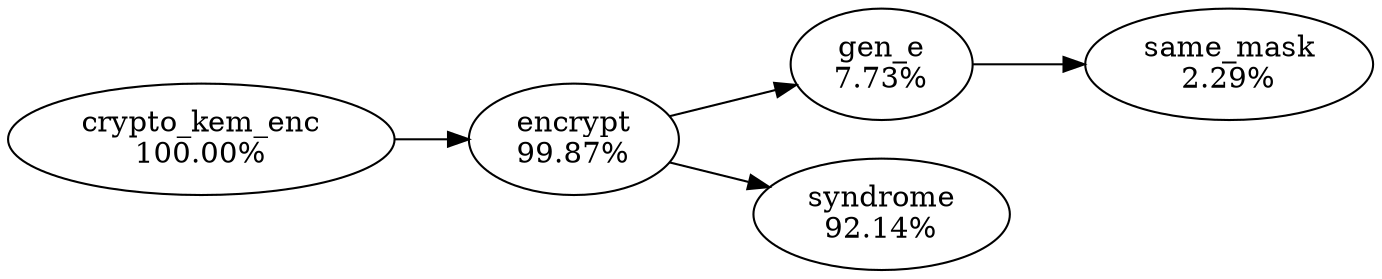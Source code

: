 digraph G {
  rankdir=LR;
  F556255f5c130 [label="same_mask\n2.29%"];
  F556255f5c5a0 [label="encrypt\n99.87%"];
  F556255f5c9c0 [label="gen_e\n7.73%"];
  F556255f5cef0 [label="syndrome\n92.14%"];
  F55625609c090 [label="crypto_kem_enc\n100.00%"];
  F556255f5c5a0 -> F556255f5c9c0
  F556255f5c5a0 -> F556255f5cef0
  F556255f5c9c0 -> F556255f5c130
  F55625609c090 -> F556255f5c5a0
}
